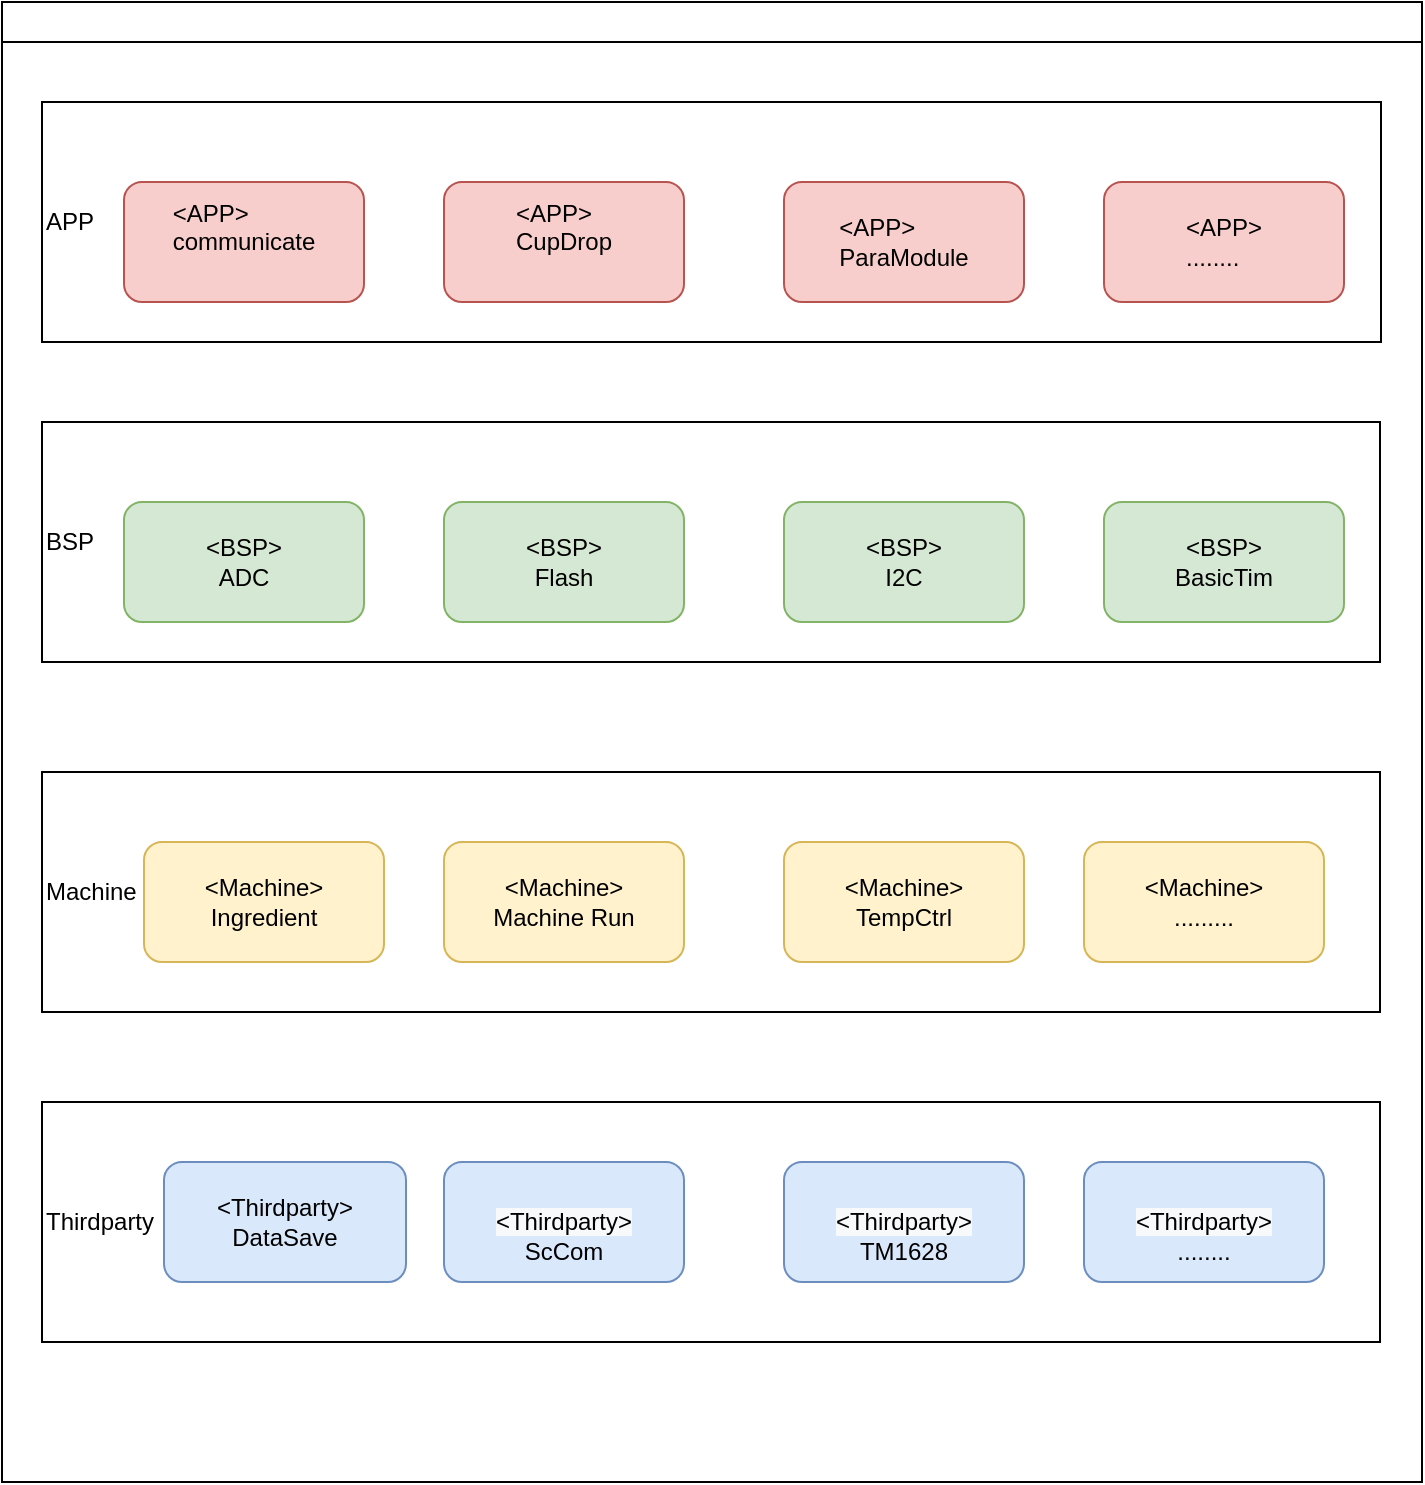 <mxfile version="20.5.3" type="github">
  <diagram id="prtHgNgQTEPvFCAcTncT" name="Page-1">
    <mxGraphModel dx="1028" dy="568" grid="1" gridSize="10" guides="0" tooltips="1" connect="1" arrows="1" fold="1" page="1" pageScale="1" pageWidth="827" pageHeight="1169" math="0" shadow="0">
      <root>
        <mxCell id="0" />
        <mxCell id="1" parent="0" />
        <mxCell id="UqwvE8bPKr_NYRjwUXq_-3" value="" style="swimlane;html=1;startSize=20;horizontal=1;containerType=tree;glass=0;" vertex="1" parent="1">
          <mxGeometry x="59" y="80" width="710" height="740" as="geometry" />
        </mxCell>
        <mxCell id="UqwvE8bPKr_NYRjwUXq_-10" value="" style="rounded=0;whiteSpace=wrap;html=1;" vertex="1" parent="UqwvE8bPKr_NYRjwUXq_-3">
          <mxGeometry x="20" y="385" width="669" height="120" as="geometry" />
        </mxCell>
        <mxCell id="UqwvE8bPKr_NYRjwUXq_-1" value="APP" style="rounded=0;whiteSpace=wrap;html=1;align=left;" vertex="1" parent="UqwvE8bPKr_NYRjwUXq_-3">
          <mxGeometry x="20" y="50" width="669.5" height="120" as="geometry" />
        </mxCell>
        <mxCell id="UqwvE8bPKr_NYRjwUXq_-2" value="BSP" style="rounded=0;whiteSpace=wrap;html=1;align=left;" vertex="1" parent="UqwvE8bPKr_NYRjwUXq_-3">
          <mxGeometry x="20" y="210" width="669" height="120" as="geometry" />
        </mxCell>
        <mxCell id="UqwvE8bPKr_NYRjwUXq_-12" value="Thirdparty" style="rounded=0;whiteSpace=wrap;html=1;align=left;" vertex="1" parent="UqwvE8bPKr_NYRjwUXq_-3">
          <mxGeometry x="20" y="550" width="669" height="120" as="geometry" />
        </mxCell>
        <mxCell id="UqwvE8bPKr_NYRjwUXq_-13" value="&lt;div style=&quot;text-align: left;&quot;&gt;&amp;lt;APP&amp;gt;&lt;/div&gt;&lt;div style=&quot;text-align: left;&quot;&gt;communicate&lt;/div&gt;&lt;div style=&quot;text-align: left;&quot;&gt;&lt;br&gt;&lt;/div&gt;" style="rounded=1;whiteSpace=wrap;html=1;fillColor=#f8cecc;strokeColor=#b85450;" vertex="1" parent="UqwvE8bPKr_NYRjwUXq_-3">
          <mxGeometry x="61" y="90" width="120" height="60" as="geometry" />
        </mxCell>
        <mxCell id="UqwvE8bPKr_NYRjwUXq_-14" value="&lt;br&gt;&lt;div style=&quot;text-align: left;&quot;&gt;&amp;lt;APP&amp;gt;&lt;/div&gt;&lt;div style=&quot;text-align: left;&quot;&gt;CupDrop&lt;/div&gt;&lt;div style=&quot;text-align: left;&quot;&gt;&lt;br&gt;&lt;br&gt;&lt;/div&gt;" style="rounded=1;whiteSpace=wrap;html=1;fillColor=#f8cecc;strokeColor=#b85450;" vertex="1" parent="UqwvE8bPKr_NYRjwUXq_-3">
          <mxGeometry x="221" y="90" width="120" height="60" as="geometry" />
        </mxCell>
        <mxCell id="UqwvE8bPKr_NYRjwUXq_-15" value="&lt;div style=&quot;text-align: left;&quot;&gt;&amp;lt;APP&amp;gt;&lt;/div&gt;&lt;div style=&quot;text-align: left;&quot;&gt;ParaModule&lt;/div&gt;" style="rounded=1;whiteSpace=wrap;html=1;fillColor=#f8cecc;strokeColor=#b85450;" vertex="1" parent="UqwvE8bPKr_NYRjwUXq_-3">
          <mxGeometry x="391" y="90" width="120" height="60" as="geometry" />
        </mxCell>
        <mxCell id="UqwvE8bPKr_NYRjwUXq_-16" value="&lt;div style=&quot;text-align: left;&quot;&gt;&amp;lt;APP&amp;gt;&lt;/div&gt;&lt;div style=&quot;text-align: left;&quot;&gt;........&lt;/div&gt;" style="rounded=1;whiteSpace=wrap;html=1;fillColor=#f8cecc;strokeColor=#b85450;" vertex="1" parent="UqwvE8bPKr_NYRjwUXq_-3">
          <mxGeometry x="551" y="90" width="120" height="60" as="geometry" />
        </mxCell>
        <mxCell id="UqwvE8bPKr_NYRjwUXq_-17" value="&amp;lt;BSP&amp;gt;&lt;br&gt;ADC" style="rounded=1;whiteSpace=wrap;html=1;fillColor=#d5e8d4;strokeColor=#82b366;" vertex="1" parent="UqwvE8bPKr_NYRjwUXq_-3">
          <mxGeometry x="61" y="250" width="120" height="60" as="geometry" />
        </mxCell>
        <mxCell id="UqwvE8bPKr_NYRjwUXq_-18" value="&amp;lt;BSP&amp;gt;&lt;br&gt;Flash" style="rounded=1;whiteSpace=wrap;html=1;fillColor=#d5e8d4;strokeColor=#82b366;" vertex="1" parent="UqwvE8bPKr_NYRjwUXq_-3">
          <mxGeometry x="221" y="250" width="120" height="60" as="geometry" />
        </mxCell>
        <mxCell id="UqwvE8bPKr_NYRjwUXq_-19" value="&amp;lt;BSP&amp;gt;&lt;br&gt;I2C" style="rounded=1;whiteSpace=wrap;html=1;fillColor=#d5e8d4;strokeColor=#82b366;" vertex="1" parent="UqwvE8bPKr_NYRjwUXq_-3">
          <mxGeometry x="391" y="250" width="120" height="60" as="geometry" />
        </mxCell>
        <mxCell id="UqwvE8bPKr_NYRjwUXq_-20" value="&amp;lt;BSP&amp;gt;&lt;br&gt;BasicTim" style="rounded=1;whiteSpace=wrap;html=1;fillColor=#d5e8d4;strokeColor=#82b366;" vertex="1" parent="UqwvE8bPKr_NYRjwUXq_-3">
          <mxGeometry x="551" y="250" width="120" height="60" as="geometry" />
        </mxCell>
        <mxCell id="UqwvE8bPKr_NYRjwUXq_-25" value="&amp;lt;Thirdparty&amp;gt;&lt;br&gt;DataSave" style="rounded=1;whiteSpace=wrap;html=1;fillColor=#dae8fc;strokeColor=#6c8ebf;" vertex="1" parent="UqwvE8bPKr_NYRjwUXq_-3">
          <mxGeometry x="81" y="580" width="121" height="60" as="geometry" />
        </mxCell>
        <mxCell id="UqwvE8bPKr_NYRjwUXq_-26" value="&lt;br&gt;&lt;span style=&quot;color: rgb(0, 0, 0); font-family: Helvetica; font-size: 12px; font-style: normal; font-variant-ligatures: normal; font-variant-caps: normal; font-weight: 400; letter-spacing: normal; orphans: 2; text-align: center; text-indent: 0px; text-transform: none; widows: 2; word-spacing: 0px; -webkit-text-stroke-width: 0px; background-color: rgb(248, 249, 250); text-decoration-thickness: initial; text-decoration-style: initial; text-decoration-color: initial; float: none; display: inline !important;&quot;&gt;&amp;lt;Thirdparty&amp;gt;&lt;/span&gt;&lt;br&gt;ScCom" style="rounded=1;whiteSpace=wrap;html=1;fillColor=#dae8fc;strokeColor=#6c8ebf;" vertex="1" parent="UqwvE8bPKr_NYRjwUXq_-3">
          <mxGeometry x="221" y="580" width="120" height="60" as="geometry" />
        </mxCell>
        <mxCell id="UqwvE8bPKr_NYRjwUXq_-27" value="&lt;br&gt;&lt;span style=&quot;color: rgb(0, 0, 0); font-family: Helvetica; font-size: 12px; font-style: normal; font-variant-ligatures: normal; font-variant-caps: normal; font-weight: 400; letter-spacing: normal; orphans: 2; text-align: center; text-indent: 0px; text-transform: none; widows: 2; word-spacing: 0px; -webkit-text-stroke-width: 0px; background-color: rgb(248, 249, 250); text-decoration-thickness: initial; text-decoration-style: initial; text-decoration-color: initial; float: none; display: inline !important;&quot;&gt;&amp;lt;Thirdparty&amp;gt;&lt;/span&gt;&lt;br&gt;TM1628" style="rounded=1;whiteSpace=wrap;html=1;fillColor=#dae8fc;strokeColor=#6c8ebf;" vertex="1" parent="UqwvE8bPKr_NYRjwUXq_-3">
          <mxGeometry x="391" y="580" width="120" height="60" as="geometry" />
        </mxCell>
        <mxCell id="UqwvE8bPKr_NYRjwUXq_-28" value="&lt;br&gt;&lt;span style=&quot;color: rgb(0, 0, 0); font-family: Helvetica; font-size: 12px; font-style: normal; font-variant-ligatures: normal; font-variant-caps: normal; font-weight: 400; letter-spacing: normal; orphans: 2; text-align: center; text-indent: 0px; text-transform: none; widows: 2; word-spacing: 0px; -webkit-text-stroke-width: 0px; background-color: rgb(248, 249, 250); text-decoration-thickness: initial; text-decoration-style: initial; text-decoration-color: initial; float: none; display: inline !important;&quot;&gt;&amp;lt;Thirdparty&amp;gt;&lt;/span&gt;&lt;br&gt;........" style="rounded=1;whiteSpace=wrap;html=1;fillColor=#dae8fc;strokeColor=#6c8ebf;" vertex="1" parent="UqwvE8bPKr_NYRjwUXq_-3">
          <mxGeometry x="541" y="580" width="120" height="60" as="geometry" />
        </mxCell>
        <mxCell id="UqwvE8bPKr_NYRjwUXq_-11" value="Machine" style="rounded=0;whiteSpace=wrap;html=1;align=left;" vertex="1" parent="1">
          <mxGeometry x="79" y="465" width="669" height="120" as="geometry" />
        </mxCell>
        <mxCell id="UqwvE8bPKr_NYRjwUXq_-21" value="&amp;lt;Machine&amp;gt;&lt;br&gt;Ingredient" style="rounded=1;whiteSpace=wrap;html=1;fillColor=#fff2cc;strokeColor=#d6b656;" vertex="1" parent="1">
          <mxGeometry x="130" y="500" width="120" height="60" as="geometry" />
        </mxCell>
        <mxCell id="UqwvE8bPKr_NYRjwUXq_-22" value="&amp;lt;Machine&amp;gt;&lt;br&gt;Machine Run" style="rounded=1;whiteSpace=wrap;html=1;fillColor=#fff2cc;strokeColor=#d6b656;" vertex="1" parent="1">
          <mxGeometry x="280" y="500" width="120" height="60" as="geometry" />
        </mxCell>
        <mxCell id="UqwvE8bPKr_NYRjwUXq_-23" value="&amp;lt;Machine&amp;gt;&lt;br&gt;TempCtrl" style="rounded=1;whiteSpace=wrap;html=1;fillColor=#fff2cc;strokeColor=#d6b656;" vertex="1" parent="1">
          <mxGeometry x="450" y="500" width="120" height="60" as="geometry" />
        </mxCell>
        <mxCell id="UqwvE8bPKr_NYRjwUXq_-24" value="&amp;lt;Machine&amp;gt;&lt;br&gt;........." style="rounded=1;whiteSpace=wrap;html=1;fillColor=#fff2cc;strokeColor=#d6b656;" vertex="1" parent="1">
          <mxGeometry x="600" y="500" width="120" height="60" as="geometry" />
        </mxCell>
      </root>
    </mxGraphModel>
  </diagram>
</mxfile>
